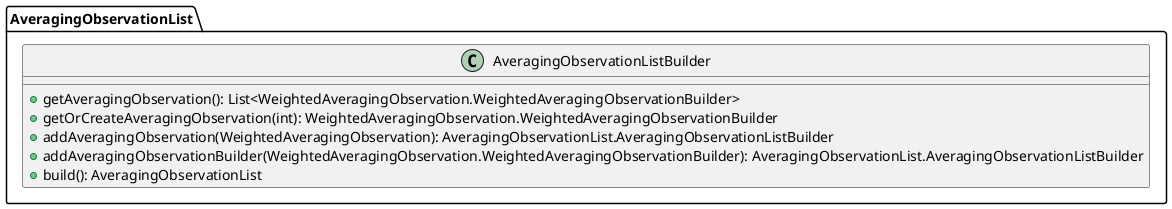 @startuml

    class AveragingObservationList.AveragingObservationListBuilder [[AveragingObservationList.AveragingObservationListBuilder.html]] {
        +getAveragingObservation(): List<WeightedAveragingObservation.WeightedAveragingObservationBuilder>
        +getOrCreateAveragingObservation(int): WeightedAveragingObservation.WeightedAveragingObservationBuilder
        +addAveragingObservation(WeightedAveragingObservation): AveragingObservationList.AveragingObservationListBuilder
        +addAveragingObservationBuilder(WeightedAveragingObservation.WeightedAveragingObservationBuilder): AveragingObservationList.AveragingObservationListBuilder
        +build(): AveragingObservationList
    }

@enduml
